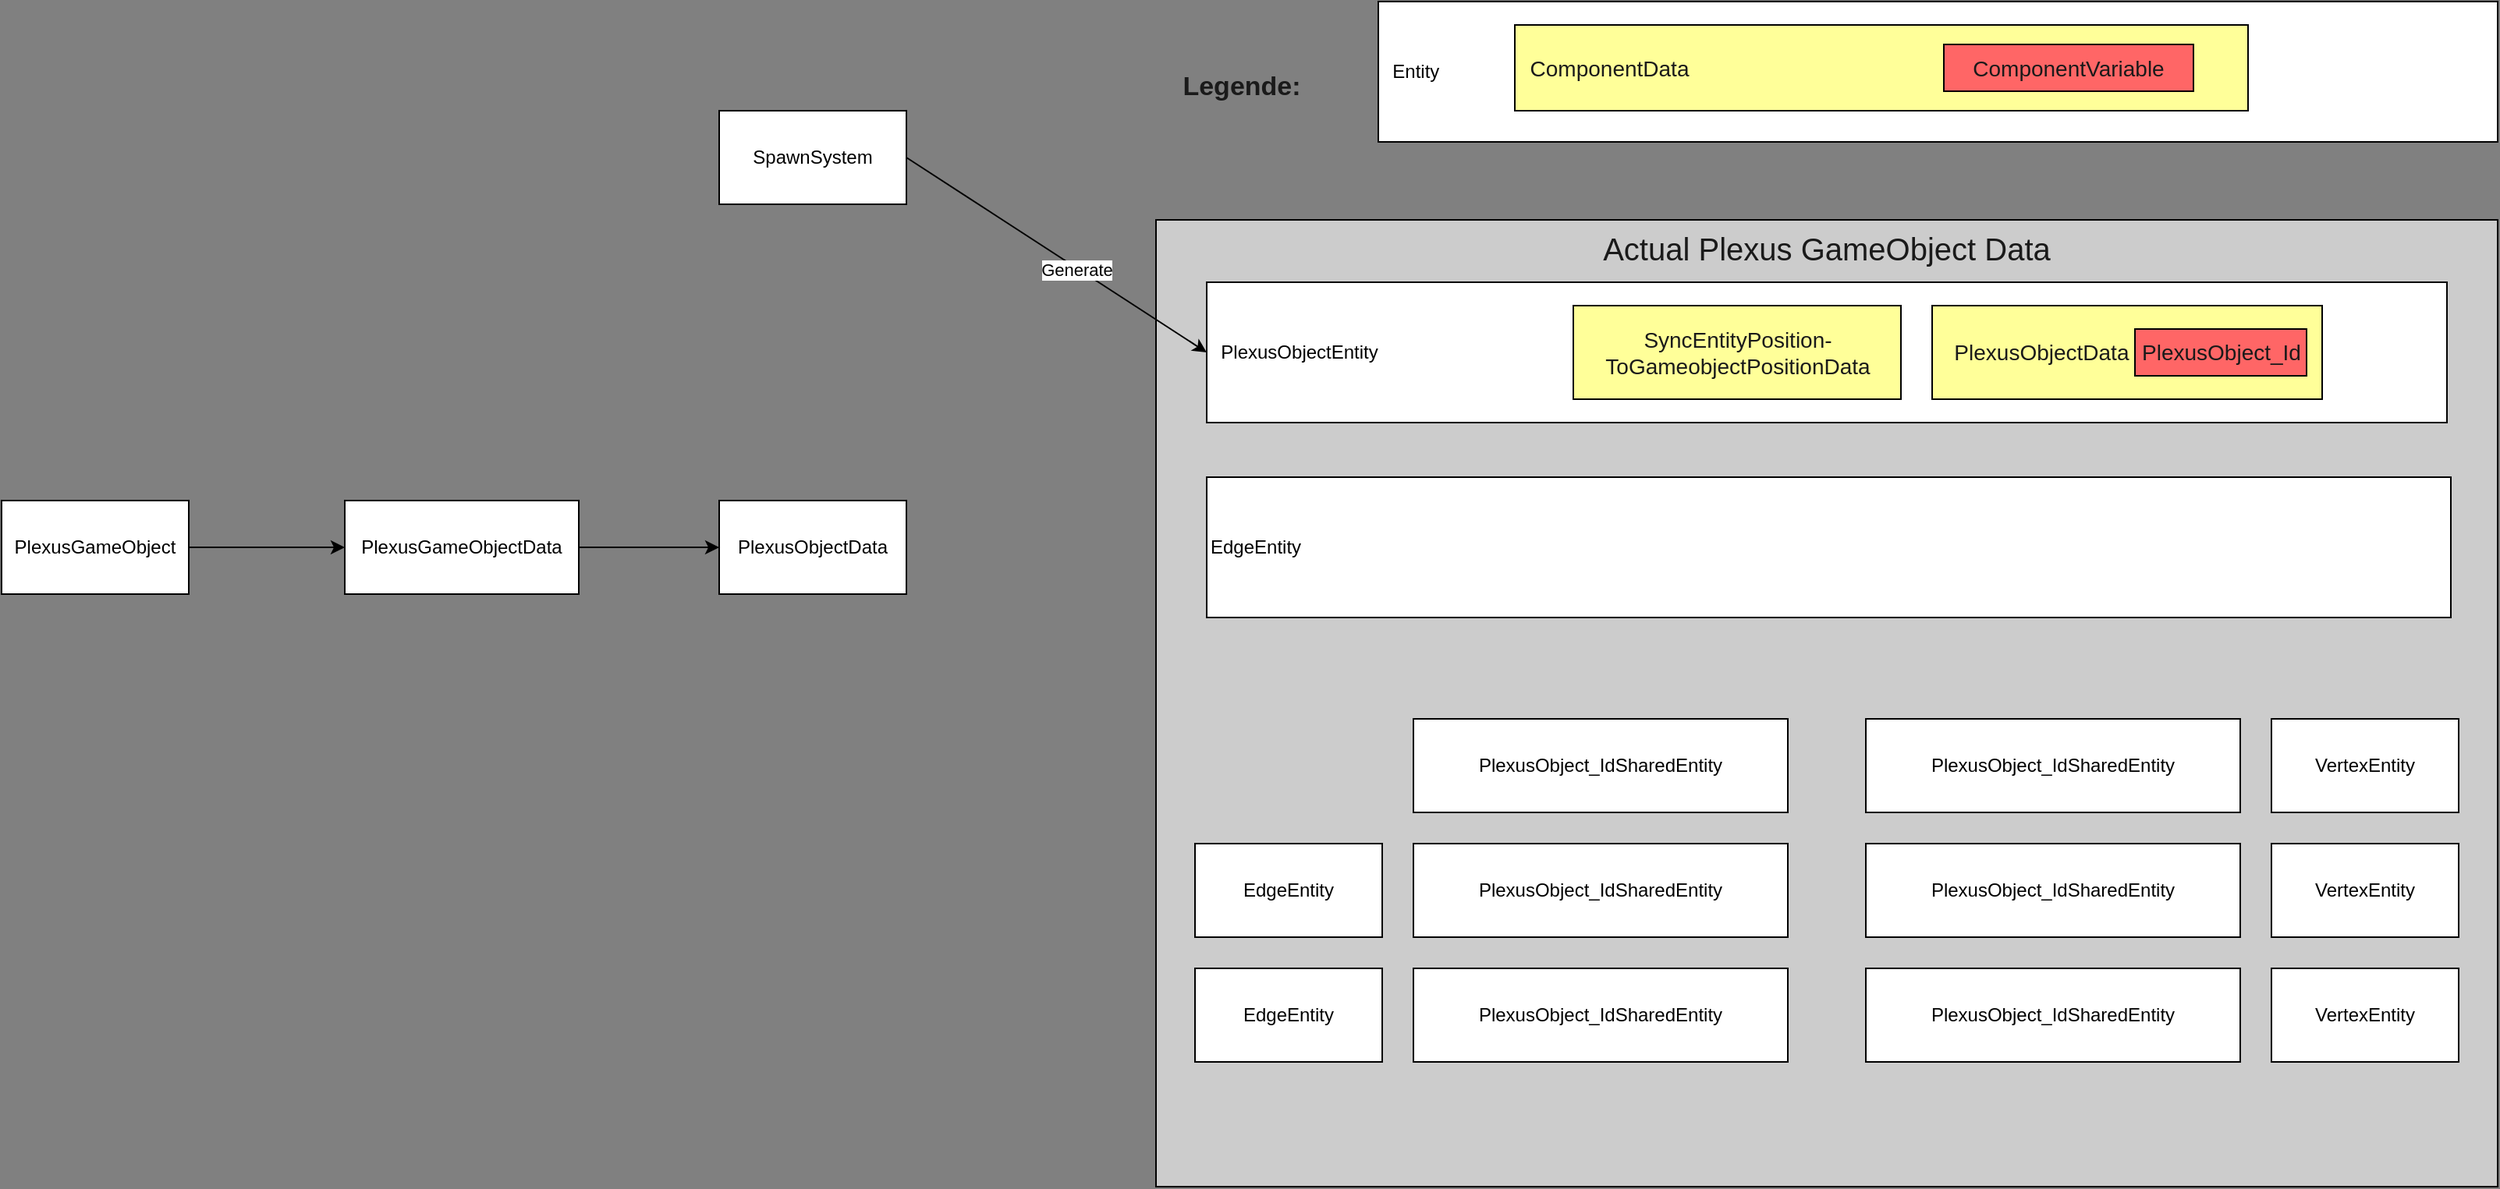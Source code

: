 <mxfile>
    <diagram id="-_sJZ-9OhW_i1UguKcxo" name="Page-1">
        <mxGraphModel dx="1442" dy="956" grid="1" gridSize="10" guides="1" tooltips="1" connect="1" arrows="1" fold="1" page="1" pageScale="1" pageWidth="850" pageHeight="1100" background="#808080" math="0" shadow="0">
            <root>
                <mxCell id="0"/>
                <mxCell id="1" parent="0"/>
                <mxCell id="34" value="Actual Plexus GameObject Data" style="rounded=0;whiteSpace=wrap;html=1;fillColor=#CCCCCC;fontColor=#1A1A1A;verticalAlign=top;fontSize=20;" vertex="1" parent="1">
                    <mxGeometry x="880" y="160" width="860" height="620" as="geometry"/>
                </mxCell>
                <mxCell id="2" value="PlexusGameObject" style="rounded=0;whiteSpace=wrap;html=1;" vertex="1" parent="1">
                    <mxGeometry x="140" y="340" width="120" height="60" as="geometry"/>
                </mxCell>
                <mxCell id="4" value="" style="endArrow=classic;html=1;exitX=1;exitY=0.5;exitDx=0;exitDy=0;" edge="1" parent="1" source="2">
                    <mxGeometry width="50" height="50" relative="1" as="geometry">
                        <mxPoint x="310" y="430" as="sourcePoint"/>
                        <mxPoint x="360" y="370" as="targetPoint"/>
                    </mxGeometry>
                </mxCell>
                <mxCell id="9" value="PlexusGameObjectData" style="rounded=0;whiteSpace=wrap;html=1;" vertex="1" parent="1">
                    <mxGeometry x="360" y="340" width="150" height="60" as="geometry"/>
                </mxCell>
                <mxCell id="10" value="" style="endArrow=classic;html=1;exitX=1;exitY=0.5;exitDx=0;exitDy=0;" edge="1" parent="1" source="9">
                    <mxGeometry width="50" height="50" relative="1" as="geometry">
                        <mxPoint x="550" y="420" as="sourcePoint"/>
                        <mxPoint x="600" y="370" as="targetPoint"/>
                    </mxGeometry>
                </mxCell>
                <mxCell id="11" value="PlexusObjectData" style="rounded=0;whiteSpace=wrap;html=1;" vertex="1" parent="1">
                    <mxGeometry x="600" y="340" width="120" height="60" as="geometry"/>
                </mxCell>
                <mxCell id="12" value="SpawnSystem" style="rounded=0;whiteSpace=wrap;html=1;" vertex="1" parent="1">
                    <mxGeometry x="600" y="90" width="120" height="60" as="geometry"/>
                </mxCell>
                <mxCell id="13" value="&amp;nbsp; PlexusObjectEntity" style="rounded=0;whiteSpace=wrap;html=1;align=left;" vertex="1" parent="1">
                    <mxGeometry x="912.5" y="200" width="795" height="90" as="geometry"/>
                </mxCell>
                <mxCell id="14" value="" style="endArrow=classic;html=1;exitX=1;exitY=0.5;exitDx=0;exitDy=0;entryX=0;entryY=0.5;entryDx=0;entryDy=0;" edge="1" parent="1" source="12" target="13">
                    <mxGeometry width="50" height="50" relative="1" as="geometry">
                        <mxPoint x="760" y="150" as="sourcePoint"/>
                        <mxPoint x="810" y="100" as="targetPoint"/>
                    </mxGeometry>
                </mxCell>
                <mxCell id="15" value="Generate" style="edgeLabel;html=1;align=center;verticalAlign=middle;resizable=0;points=[];" vertex="1" connectable="0" parent="14">
                    <mxGeometry x="0.139" y="-1" relative="1" as="geometry">
                        <mxPoint as="offset"/>
                    </mxGeometry>
                </mxCell>
                <mxCell id="17" value="EdgeEntity" style="rounded=0;whiteSpace=wrap;html=1;align=left;" vertex="1" parent="1">
                    <mxGeometry x="912.5" y="325" width="797.5" height="90" as="geometry"/>
                </mxCell>
                <mxCell id="20" value="VertexEntity" style="rounded=0;whiteSpace=wrap;html=1;" vertex="1" parent="1">
                    <mxGeometry x="1595" y="480" width="120" height="60" as="geometry"/>
                </mxCell>
                <mxCell id="23" value="EdgeEntity" style="rounded=0;whiteSpace=wrap;html=1;" vertex="1" parent="1">
                    <mxGeometry x="905" y="560" width="120" height="60" as="geometry"/>
                </mxCell>
                <mxCell id="24" value="EdgeEntity" style="rounded=0;whiteSpace=wrap;html=1;" vertex="1" parent="1">
                    <mxGeometry x="905" y="640" width="120" height="60" as="geometry"/>
                </mxCell>
                <mxCell id="25" value="VertexEntity" style="rounded=0;whiteSpace=wrap;html=1;" vertex="1" parent="1">
                    <mxGeometry x="1595" y="560" width="120" height="60" as="geometry"/>
                </mxCell>
                <mxCell id="26" value="VertexEntity" style="rounded=0;whiteSpace=wrap;html=1;" vertex="1" parent="1">
                    <mxGeometry x="1595" y="640" width="120" height="60" as="geometry"/>
                </mxCell>
                <mxCell id="28" value="PlexusObject_IdSharedEntity" style="rounded=0;whiteSpace=wrap;html=1;" vertex="1" parent="1">
                    <mxGeometry x="1335" y="480" width="240" height="60" as="geometry"/>
                </mxCell>
                <mxCell id="29" value="PlexusObject_IdSharedEntity" style="rounded=0;whiteSpace=wrap;html=1;" vertex="1" parent="1">
                    <mxGeometry x="1335" y="560" width="240" height="60" as="geometry"/>
                </mxCell>
                <mxCell id="30" value="PlexusObject_IdSharedEntity" style="rounded=0;whiteSpace=wrap;html=1;" vertex="1" parent="1">
                    <mxGeometry x="1335" y="640" width="240" height="60" as="geometry"/>
                </mxCell>
                <mxCell id="31" value="PlexusObject_IdSharedEntity" style="rounded=0;whiteSpace=wrap;html=1;" vertex="1" parent="1">
                    <mxGeometry x="1045" y="480" width="240" height="60" as="geometry"/>
                </mxCell>
                <mxCell id="32" value="PlexusObject_IdSharedEntity" style="rounded=0;whiteSpace=wrap;html=1;" vertex="1" parent="1">
                    <mxGeometry x="1045" y="560" width="240" height="60" as="geometry"/>
                </mxCell>
                <mxCell id="33" value="PlexusObject_IdSharedEntity" style="rounded=0;whiteSpace=wrap;html=1;" vertex="1" parent="1">
                    <mxGeometry x="1045" y="640" width="240" height="60" as="geometry"/>
                </mxCell>
                <mxCell id="35" value="SyncEntityPosition-ToGameobjectPositionData" style="rounded=0;whiteSpace=wrap;html=1;fontSize=14;fontColor=#1A1A1A;fillColor=#FFFF99;" vertex="1" parent="1">
                    <mxGeometry x="1147.5" y="215" width="210" height="60" as="geometry"/>
                </mxCell>
                <mxCell id="36" value="&amp;nbsp; &amp;nbsp;PlexusObjectData" style="rounded=0;whiteSpace=wrap;html=1;fontSize=14;fontColor=#1A1A1A;fillColor=#FFFF99;align=left;" vertex="1" parent="1">
                    <mxGeometry x="1377.5" y="215" width="250" height="60" as="geometry"/>
                </mxCell>
                <mxCell id="37" value="PlexusObject_Id" style="rounded=0;whiteSpace=wrap;html=1;fontSize=14;fontColor=#1A1A1A;fillColor=#FF6666;" vertex="1" parent="1">
                    <mxGeometry x="1507.5" y="230" width="110" height="30" as="geometry"/>
                </mxCell>
                <mxCell id="38" value="&amp;nbsp; Entity" style="rounded=0;whiteSpace=wrap;html=1;align=left;" vertex="1" parent="1">
                    <mxGeometry x="1022.5" y="20" width="717.5" height="90" as="geometry"/>
                </mxCell>
                <mxCell id="39" value="&amp;nbsp; ComponentData" style="rounded=0;whiteSpace=wrap;html=1;fontSize=14;fontColor=#1A1A1A;fillColor=#FFFF99;align=left;" vertex="1" parent="1">
                    <mxGeometry x="1110" y="35" width="470" height="55" as="geometry"/>
                </mxCell>
                <mxCell id="40" value="ComponentVariable" style="rounded=0;whiteSpace=wrap;html=1;fontSize=14;fontColor=#1A1A1A;fillColor=#FF6666;" vertex="1" parent="1">
                    <mxGeometry x="1385" y="47.5" width="160" height="30" as="geometry"/>
                </mxCell>
                <mxCell id="44" value="Legende:" style="text;html=1;strokeColor=none;fillColor=none;align=center;verticalAlign=middle;whiteSpace=wrap;rounded=0;fontSize=17;fontColor=#1A1A1A;fontStyle=1" vertex="1" parent="1">
                    <mxGeometry x="905" y="60" width="60" height="30" as="geometry"/>
                </mxCell>
            </root>
        </mxGraphModel>
    </diagram>
</mxfile>